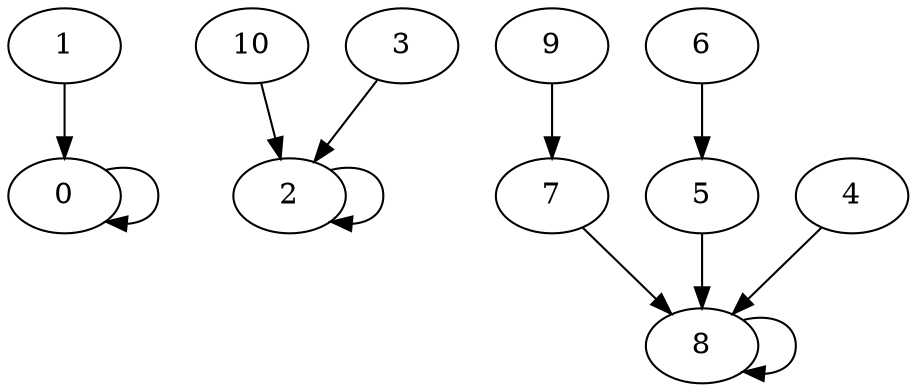 digraph "mon graphe" {
	graph [bb="0,0,432,180"];
	node [label="\N"];
	0	[height=0.5,
		pos="27,90",
		width=0.75];
	0 -> 0	[pos="e,46.895,77.568 46.895,102.43 59.688,105.68 72,101.53 72,90 72,81.622 65.501,77.143 57.039,76.564"];
	1	[height=0.5,
		pos="27,162",
		width=0.75];
	1 -> 0	[pos="e,27,108.1 27,143.7 27,135.98 27,126.71 27,118.11"];
	2	[height=0.5,
		pos="135,90",
		width=0.75];
	2 -> 2	[pos="e,154.9,77.568 154.9,102.43 167.69,105.68 180,101.53 180,90 180,81.622 173.5,77.143 165.04,76.564"];
	10	[height=0.5,
		pos="117,162",
		width=0.75];
	10 -> 2	[pos="e,130.68,107.79 121.36,144.05 123.39,136.14 125.86,126.54 128.14,117.69"];
	3	[height=0.5,
		pos="189,162",
		width=0.75];
	3 -> 2	[pos="e,146.95,106.49 177.02,145.46 170.02,136.4 161.06,124.79 153.21,114.61"];
	8	[height=0.5,
		pos="333,18",
		width=0.75];
	8 -> 8	[pos="e,352.9,5.5679 352.9,30.432 365.69,33.675 378,29.531 378,18 378,9.6218 371.5,5.1433 363.04,4.5644"];
	7	[height=0.5,
		pos="261,90",
		width=0.75];
	7 -> 8	[pos="e,318.2,33.385 275.57,74.834 285.75,64.938 299.52,51.546 311.03,40.359"];
	9	[height=0.5,
		pos="261,162",
		width=0.75];
	9 -> 7	[pos="e,261,108.1 261,143.7 261,135.98 261,126.71 261,118.11"];
	5	[height=0.5,
		pos="333,90",
		width=0.75];
	5 -> 8	[pos="e,333,36.104 333,71.697 333,63.983 333,54.712 333,46.112"];
	6	[height=0.5,
		pos="333,162",
		width=0.75];
	6 -> 5	[pos="e,333,108.1 333,143.7 333,135.98 333,126.71 333,118.11"];
	4	[height=0.5,
		pos="405,90",
		width=0.75];
	4 -> 8	[pos="e,347.8,33.385 390.43,74.834 380.25,64.938 366.48,51.546 354.97,40.359"];
}
